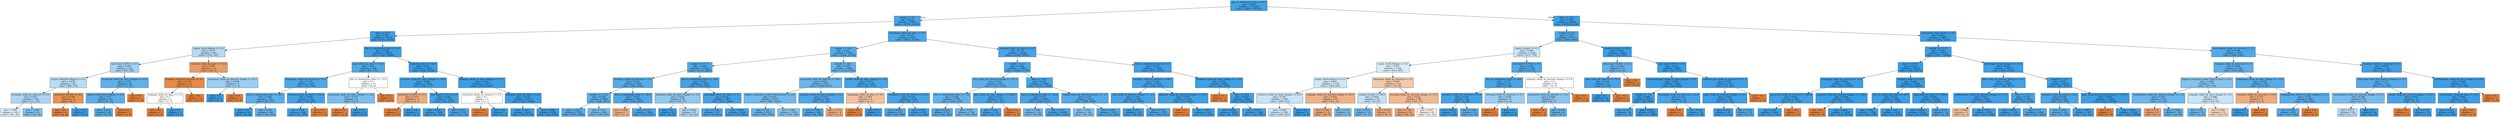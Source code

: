 digraph Tree {
node [shape=box, style="filled", color="black"] ;
0 [label="due_vs_submission_date <= 0.5\ngini = 0.083\nsamples = 153943\nvalue = [6670, 147273]", fillcolor="#399de5f3"] ;
1 [label="weight <= 1.5\ngini = 0.126\nsamples = 70923\nvalue = [4778, 66145]", fillcolor="#399de5ed"] ;
0 -> 1 [labeldistance=2.5, labelangle=45, headlabel="True"] ;
2 [label="date <= 33.0\ngini = 0.037\nsamples = 19112\nvalue = [363, 18749]", fillcolor="#399de5fa"] ;
1 -> 2 ;
3 [label="region_South Region <= 0.5\ngini = 0.474\nsamples = 262\nvalue = [101, 161]", fillcolor="#399de55f"] ;
2 -> 3 ;
4 [label="imd_band_0-10% <= 0.5\ngini = 0.458\nsamples = 245\nvalue = [87, 158]", fillcolor="#399de573"] ;
3 -> 4 ;
5 [label="region_Yorkshire Region <= 0.5\ngini = 0.478\nsamples = 203\nvalue = [80, 123]", fillcolor="#399de559"] ;
4 -> 5 ;
6 [label="forumng_clicks_by_interval <= 0.5\ngini = 0.467\nsamples = 194\nvalue = [72, 122]", fillcolor="#399de569"] ;
5 -> 6 ;
7 [label="gini = 0.496\nsamples = 103\nvalue = [47, 56]", fillcolor="#399de529"] ;
6 -> 7 ;
8 [label="gini = 0.399\nsamples = 91\nvalue = [25, 66]", fillcolor="#399de59e"] ;
6 -> 8 ;
9 [label="imd_band_40-50% <= 0.5\ngini = 0.198\nsamples = 9\nvalue = [8, 1]", fillcolor="#e58139df"] ;
5 -> 9 ;
10 [label="gini = 0.0\nsamples = 8\nvalue = [8, 0]", fillcolor="#e58139ff"] ;
9 -> 10 ;
11 [label="gini = 0.0\nsamples = 1\nvalue = [0, 1]", fillcolor="#399de5ff"] ;
9 -> 11 ;
12 [label="oucontent_clicks_by_days_change <= 92.0\ngini = 0.278\nsamples = 42\nvalue = [7, 35]", fillcolor="#399de5cc"] ;
4 -> 12 ;
13 [label="region_South West Region <= 0.5\ngini = 0.25\nsamples = 41\nvalue = [6, 35]", fillcolor="#399de5d3"] ;
12 -> 13 ;
14 [label="gini = 0.219\nsamples = 40\nvalue = [5, 35]", fillcolor="#399de5db"] ;
13 -> 14 ;
15 [label="gini = 0.0\nsamples = 1\nvalue = [1, 0]", fillcolor="#e58139ff"] ;
13 -> 15 ;
16 [label="gini = 0.0\nsamples = 1\nvalue = [1, 0]", fillcolor="#e58139ff"] ;
12 -> 16 ;
17 [label="resource_clicks_by_days <= 13.0\ngini = 0.291\nsamples = 17\nvalue = [14, 3]", fillcolor="#e58139c8"] ;
3 -> 17 ;
18 [label="resource_clicks_by_interval <= 2.5\ngini = 0.133\nsamples = 14\nvalue = [13, 1]", fillcolor="#e58139eb"] ;
17 -> 18 ;
19 [label="subpage_clicks_by_days <= 2.5\ngini = 0.5\nsamples = 2\nvalue = [1, 1]", fillcolor="#e5813900"] ;
18 -> 19 ;
20 [label="gini = 0.0\nsamples = 1\nvalue = [1, 0]", fillcolor="#e58139ff"] ;
19 -> 20 ;
21 [label="gini = 0.0\nsamples = 1\nvalue = [0, 1]", fillcolor="#399de5ff"] ;
19 -> 21 ;
22 [label="gini = 0.0\nsamples = 12\nvalue = [12, 0]", fillcolor="#e58139ff"] ;
18 -> 22 ;
23 [label="oucontent_clicks_by_interval_change <= 47.5\ngini = 0.444\nsamples = 3\nvalue = [1, 2]", fillcolor="#399de57f"] ;
17 -> 23 ;
24 [label="gini = 0.0\nsamples = 2\nvalue = [0, 2]", fillcolor="#399de5ff"] ;
23 -> 24 ;
25 [label="gini = 0.0\nsamples = 1\nvalue = [1, 0]", fillcolor="#e58139ff"] ;
23 -> 25 ;
26 [label="due_vs_submission_date <= -6.5\ngini = 0.027\nsamples = 18850\nvalue = [262, 18588]", fillcolor="#399de5fb"] ;
2 -> 26 ;
27 [label="quiz_clicks_by_days <= 41.0\ngini = 0.19\nsamples = 638\nvalue = [68, 570]", fillcolor="#399de5e1"] ;
26 -> 27 ;
28 [label="homepage_clicks_by_interval <= 10.5\ngini = 0.178\nsamples = 626\nvalue = [62, 564]", fillcolor="#399de5e3"] ;
27 -> 28 ;
29 [label="due_vs_submission_date <= -85.5\ngini = 0.246\nsamples = 321\nvalue = [46, 275]", fillcolor="#399de5d4"] ;
28 -> 29 ;
30 [label="gini = 0.0\nsamples = 56\nvalue = [0, 56]", fillcolor="#399de5ff"] ;
29 -> 30 ;
31 [label="gini = 0.287\nsamples = 265\nvalue = [46, 219]", fillcolor="#399de5c9"] ;
29 -> 31 ;
32 [label="forumng_clicks_by_days <= 81.0\ngini = 0.099\nsamples = 305\nvalue = [16, 289]", fillcolor="#399de5f1"] ;
28 -> 32 ;
33 [label="gini = 0.094\nsamples = 304\nvalue = [15, 289]", fillcolor="#399de5f2"] ;
32 -> 33 ;
34 [label="gini = 0.0\nsamples = 1\nvalue = [1, 0]", fillcolor="#e58139ff"] ;
32 -> 34 ;
35 [label="due_vs_submission_date <= -12.0\ngini = 0.5\nsamples = 12\nvalue = [6, 6]", fillcolor="#e5813900"] ;
27 -> 35 ;
36 [label="homepage_clicks_by_days_change <= -2.0\ngini = 0.375\nsamples = 8\nvalue = [2, 6]", fillcolor="#399de5aa"] ;
35 -> 36 ;
37 [label="gini = 0.0\nsamples = 2\nvalue = [2, 0]", fillcolor="#e58139ff"] ;
36 -> 37 ;
38 [label="gini = 0.0\nsamples = 6\nvalue = [0, 6]", fillcolor="#399de5ff"] ;
36 -> 38 ;
39 [label="gini = 0.0\nsamples = 4\nvalue = [4, 0]", fillcolor="#e58139ff"] ;
35 -> 39 ;
40 [label="studied_credits <= 52.5\ngini = 0.021\nsamples = 18212\nvalue = [194, 18018]", fillcolor="#399de5fc"] ;
26 -> 40 ;
41 [label="resource_clicks_by_days_change <= -20.0\ngini = 0.068\nsamples = 1635\nvalue = [58, 1577]", fillcolor="#399de5f6"] ;
40 -> 41 ;
42 [label="imd_band_30-40% <= 0.5\ngini = 0.375\nsamples = 4\nvalue = [3, 1]", fillcolor="#e58139aa"] ;
41 -> 42 ;
43 [label="gini = 0.0\nsamples = 3\nvalue = [3, 0]", fillcolor="#e58139ff"] ;
42 -> 43 ;
44 [label="gini = 0.0\nsamples = 1\nvalue = [0, 1]", fillcolor="#399de5ff"] ;
42 -> 44 ;
45 [label="imd_band_0-10% <= 0.5\ngini = 0.065\nsamples = 1631\nvalue = [55, 1576]", fillcolor="#399de5f6"] ;
41 -> 45 ;
46 [label="gini = 0.054\nsamples = 1440\nvalue = [40, 1400]", fillcolor="#399de5f8"] ;
45 -> 46 ;
47 [label="gini = 0.145\nsamples = 191\nvalue = [15, 176]", fillcolor="#399de5e9"] ;
45 -> 47 ;
48 [label="glossary_clicks_by_days_change <= -11.5\ngini = 0.016\nsamples = 16577\nvalue = [136, 16441]", fillcolor="#399de5fd"] ;
40 -> 48 ;
49 [label="oucontent_clicks_by_interval <= 2.5\ngini = 0.5\nsamples = 2\nvalue = [1, 1]", fillcolor="#e5813900"] ;
48 -> 49 ;
50 [label="gini = 0.0\nsamples = 1\nvalue = [1, 0]", fillcolor="#e58139ff"] ;
49 -> 50 ;
51 [label="gini = 0.0\nsamples = 1\nvalue = [0, 1]", fillcolor="#399de5ff"] ;
49 -> 51 ;
52 [label="forumng_clicks_by_days <= 6.5\ngini = 0.016\nsamples = 16575\nvalue = [135, 16440]", fillcolor="#399de5fd"] ;
48 -> 52 ;
53 [label="gini = 0.025\nsamples = 8233\nvalue = [103, 8130]", fillcolor="#399de5fc"] ;
52 -> 53 ;
54 [label="gini = 0.008\nsamples = 8342\nvalue = [32, 8310]", fillcolor="#399de5fe"] ;
52 -> 54 ;
55 [label="homepage_clicks_by_days <= 9.5\ngini = 0.156\nsamples = 51811\nvalue = [4415, 47396]", fillcolor="#399de5e7"] ;
1 -> 55 ;
56 [label="weight <= 19.0\ngini = 0.227\nsamples = 17645\nvalue = [2306, 15339]", fillcolor="#399de5d9"] ;
55 -> 56 ;
57 [label="weight <= 17.75\ngini = 0.188\nsamples = 11165\nvalue = [1172, 9993]", fillcolor="#399de5e1"] ;
56 -> 57 ;
58 [label="forumng_clicks_by_interval <= 3.5\ngini = 0.224\nsamples = 7266\nvalue = [936, 6330]", fillcolor="#399de5d9"] ;
57 -> 58 ;
59 [label="weight <= 11.25\ngini = 0.258\nsamples = 4569\nvalue = [696, 3873]", fillcolor="#399de5d1"] ;
58 -> 59 ;
60 [label="gini = 0.233\nsamples = 3701\nvalue = [497, 3204]", fillcolor="#399de5d7"] ;
59 -> 60 ;
61 [label="gini = 0.353\nsamples = 868\nvalue = [199, 669]", fillcolor="#399de5b3"] ;
59 -> 61 ;
62 [label="due_vs_submission_date <= -38.5\ngini = 0.162\nsamples = 2697\nvalue = [240, 2457]", fillcolor="#399de5e6"] ;
58 -> 62 ;
63 [label="gini = 0.408\nsamples = 7\nvalue = [5, 2]", fillcolor="#e5813999"] ;
62 -> 63 ;
64 [label="gini = 0.159\nsamples = 2690\nvalue = [235, 2455]", fillcolor="#399de5e7"] ;
62 -> 64 ;
65 [label="due_vs_submission_date <= -29.5\ngini = 0.114\nsamples = 3899\nvalue = [236, 3663]", fillcolor="#399de5ef"] ;
57 -> 65 ;
66 [label="forumng_clicks_by_days_change <= -7.0\ngini = 0.424\nsamples = 82\nvalue = [25, 57]", fillcolor="#399de58f"] ;
65 -> 66 ;
67 [label="gini = 0.0\nsamples = 15\nvalue = [0, 15]", fillcolor="#399de5ff"] ;
66 -> 67 ;
68 [label="gini = 0.468\nsamples = 67\nvalue = [25, 42]", fillcolor="#399de567"] ;
66 -> 68 ;
69 [label="homepage_clicks_by_days <= 1.5\ngini = 0.104\nsamples = 3817\nvalue = [211, 3606]", fillcolor="#399de5f0"] ;
65 -> 69 ;
70 [label="gini = 0.158\nsamples = 877\nvalue = [76, 801]", fillcolor="#399de5e7"] ;
69 -> 70 ;
71 [label="gini = 0.088\nsamples = 2940\nvalue = [135, 2805]", fillcolor="#399de5f3"] ;
69 -> 71 ;
72 [label="weight <= 26.5\ngini = 0.289\nsamples = 6480\nvalue = [1134, 5346]", fillcolor="#399de5c9"] ;
56 -> 72 ;
73 [label="oucontent_clicks_by_interval <= 86.5\ngini = 0.326\nsamples = 5121\nvalue = [1048, 4073]", fillcolor="#399de5bd"] ;
72 -> 73 ;
74 [label="highest_education_Lower Than A Level <= 0.5\ngini = 0.343\nsamples = 4517\nvalue = [991, 3526]", fillcolor="#399de5b7"] ;
73 -> 74 ;
75 [label="gini = 0.311\nsamples = 3167\nvalue = [609, 2558]", fillcolor="#399de5c2"] ;
74 -> 75 ;
76 [label="gini = 0.406\nsamples = 1350\nvalue = [382, 968]", fillcolor="#399de59a"] ;
74 -> 76 ;
77 [label="dataplus_clicks_by_days_change <= 3.5\ngini = 0.171\nsamples = 604\nvalue = [57, 547]", fillcolor="#399de5e4"] ;
73 -> 77 ;
78 [label="gini = 0.164\nsamples = 600\nvalue = [54, 546]", fillcolor="#399de5e6"] ;
77 -> 78 ;
79 [label="gini = 0.375\nsamples = 4\nvalue = [3, 1]", fillcolor="#e58139aa"] ;
77 -> 79 ;
80 [label="ouwiki_clicks_by_days_change <= -5.5\ngini = 0.119\nsamples = 1359\nvalue = [86, 1273]", fillcolor="#399de5ee"] ;
72 -> 80 ;
81 [label="homepage_clicks_by_days <= 8.5\ngini = 0.444\nsamples = 3\nvalue = [2, 1]", fillcolor="#e581397f"] ;
80 -> 81 ;
82 [label="gini = 0.0\nsamples = 2\nvalue = [2, 0]", fillcolor="#e58139ff"] ;
81 -> 82 ;
83 [label="gini = 0.0\nsamples = 1\nvalue = [0, 1]", fillcolor="#399de5ff"] ;
81 -> 83 ;
84 [label="oucontent_clicks_by_interval <= 19.5\ngini = 0.116\nsamples = 1356\nvalue = [84, 1272]", fillcolor="#399de5ee"] ;
80 -> 84 ;
85 [label="gini = 0.187\nsamples = 411\nvalue = [43, 368]", fillcolor="#399de5e1"] ;
84 -> 85 ;
86 [label="gini = 0.083\nsamples = 945\nvalue = [41, 904]", fillcolor="#399de5f3"] ;
84 -> 86 ;
87 [label="forumng_clicks_by_days <= 16.5\ngini = 0.116\nsamples = 34166\nvalue = [2109, 32057]", fillcolor="#399de5ee"] ;
55 -> 87 ;
88 [label="weight <= 2.5\ngini = 0.146\nsamples = 18874\nvalue = [1500, 17374]", fillcolor="#399de5e9"] ;
87 -> 88 ;
89 [label="quiz_clicks_by_interval_change <= 173.5\ngini = 0.257\nsamples = 1831\nvalue = [277, 1554]", fillcolor="#399de5d2"] ;
88 -> 89 ;
90 [label="due_vs_submission_date <= -2.5\ngini = 0.284\nsamples = 1495\nvalue = [256, 1239]", fillcolor="#399de5ca"] ;
89 -> 90 ;
91 [label="gini = 0.219\nsamples = 727\nvalue = [91, 636]", fillcolor="#399de5db"] ;
90 -> 91 ;
92 [label="gini = 0.337\nsamples = 768\nvalue = [165, 603]", fillcolor="#399de5b9"] ;
90 -> 92 ;
93 [label="quiz_clicks_by_days_change <= 1381.5\ngini = 0.117\nsamples = 336\nvalue = [21, 315]", fillcolor="#399de5ee"] ;
89 -> 93 ;
94 [label="gini = 0.112\nsamples = 335\nvalue = [20, 315]", fillcolor="#399de5ef"] ;
93 -> 94 ;
95 [label="gini = 0.0\nsamples = 1\nvalue = [1, 0]", fillcolor="#e58139ff"] ;
93 -> 95 ;
96 [label="date <= 194.5\ngini = 0.133\nsamples = 17043\nvalue = [1223, 15820]", fillcolor="#399de5eb"] ;
88 -> 96 ;
97 [label="due_vs_submission_date <= -20.5\ngini = 0.12\nsamples = 14670\nvalue = [939, 13731]", fillcolor="#399de5ee"] ;
96 -> 97 ;
98 [label="gini = 0.359\nsamples = 128\nvalue = [30, 98]", fillcolor="#399de5b1"] ;
97 -> 98 ;
99 [label="gini = 0.117\nsamples = 14542\nvalue = [909, 13633]", fillcolor="#399de5ee"] ;
97 -> 99 ;
100 [label="ouwiki_clicks_by_interval_change <= -3.5\ngini = 0.211\nsamples = 2373\nvalue = [284, 2089]", fillcolor="#399de5dc"] ;
96 -> 100 ;
101 [label="gini = 0.398\nsamples = 248\nvalue = [68, 180]", fillcolor="#399de59f"] ;
100 -> 101 ;
102 [label="gini = 0.183\nsamples = 2125\nvalue = [216, 1909]", fillcolor="#399de5e2"] ;
100 -> 102 ;
103 [label="due_vs_submission_date <= -0.5\ngini = 0.076\nsamples = 15292\nvalue = [609, 14683]", fillcolor="#399de5f4"] ;
87 -> 103 ;
104 [label="forumng_clicks_by_interval <= 80.5\ngini = 0.103\nsamples = 6670\nvalue = [365, 6305]", fillcolor="#399de5f0"] ;
103 -> 104 ;
105 [label="quiz_clicks_by_interval_change <= -1.5\ngini = 0.128\nsamples = 4232\nvalue = [292, 3940]", fillcolor="#399de5ec"] ;
104 -> 105 ;
106 [label="gini = 0.057\nsamples = 953\nvalue = [28, 925]", fillcolor="#399de5f7"] ;
105 -> 106 ;
107 [label="gini = 0.148\nsamples = 3279\nvalue = [264, 3015]", fillcolor="#399de5e9"] ;
105 -> 107 ;
108 [label="glossary_clicks_by_interval_change <= -24.5\ngini = 0.058\nsamples = 2438\nvalue = [73, 2365]", fillcolor="#399de5f7"] ;
104 -> 108 ;
109 [label="gini = 0.0\nsamples = 1\nvalue = [1, 0]", fillcolor="#e58139ff"] ;
108 -> 109 ;
110 [label="gini = 0.057\nsamples = 2437\nvalue = [72, 2365]", fillcolor="#399de5f7"] ;
108 -> 110 ;
111 [label="dualpane_clicks_by_days_change <= -23.0\ngini = 0.055\nsamples = 8622\nvalue = [244, 8378]", fillcolor="#399de5f8"] ;
103 -> 111 ;
112 [label="gini = 0.0\nsamples = 2\nvalue = [2, 0]", fillcolor="#e58139ff"] ;
111 -> 112 ;
113 [label="date <= 84.5\ngini = 0.055\nsamples = 8620\nvalue = [242, 8378]", fillcolor="#399de5f8"] ;
111 -> 113 ;
114 [label="gini = 0.034\nsamples = 4632\nvalue = [81, 4551]", fillcolor="#399de5fa"] ;
113 -> 114 ;
115 [label="gini = 0.077\nsamples = 3988\nvalue = [161, 3827]", fillcolor="#399de5f4"] ;
113 -> 115 ;
116 [label="date <= 19.5\ngini = 0.045\nsamples = 83020\nvalue = [1892, 81128]", fillcolor="#399de5f9"] ;
0 -> 116 [labeldistance=2.5, labelangle=-45, headlabel="False"] ;
117 [label="weight <= 1.0\ngini = 0.177\nsamples = 6173\nvalue = [606, 5567]", fillcolor="#399de5e3"] ;
116 -> 117 ;
118 [label="region_Ireland <= 0.5\ngini = 0.488\nsamples = 1349\nvalue = [571, 778]", fillcolor="#399de544"] ;
117 -> 118 ;
119 [label="region_South Region <= 0.5\ngini = 0.495\nsamples = 1244\nvalue = [559, 685]", fillcolor="#399de52f"] ;
118 -> 119 ;
120 [label="region_North Region <= 0.5\ngini = 0.491\nsamples = 1134\nvalue = [489, 645]", fillcolor="#399de53e"] ;
119 -> 120 ;
121 [label="resource_clicks_by_days_change <= 42.5\ngini = 0.487\nsamples = 1091\nvalue = [458, 633]", fillcolor="#399de546"] ;
120 -> 121 ;
122 [label="gini = 0.488\nsamples = 1083\nvalue = [458, 625]", fillcolor="#399de544"] ;
121 -> 122 ;
123 [label="gini = 0.0\nsamples = 8\nvalue = [0, 8]", fillcolor="#399de5ff"] ;
121 -> 123 ;
124 [label="subpage_clicks_by_interval_change <= 22.0\ngini = 0.402\nsamples = 43\nvalue = [31, 12]", fillcolor="#e581399c"] ;
120 -> 124 ;
125 [label="gini = 0.355\nsamples = 39\nvalue = [30, 9]", fillcolor="#e58139b3"] ;
124 -> 125 ;
126 [label="gini = 0.375\nsamples = 4\nvalue = [1, 3]", fillcolor="#399de5aa"] ;
124 -> 126 ;
127 [label="oucontent_clicks_by_interval <= 4.5\ngini = 0.463\nsamples = 110\nvalue = [70, 40]", fillcolor="#e581396d"] ;
119 -> 127 ;
128 [label="studied_credits <= 90.0\ngini = 0.483\nsamples = 22\nvalue = [9, 13]", fillcolor="#399de54e"] ;
127 -> 128 ;
129 [label="gini = 0.337\nsamples = 14\nvalue = [3, 11]", fillcolor="#399de5b9"] ;
128 -> 129 ;
130 [label="gini = 0.375\nsamples = 8\nvalue = [6, 2]", fillcolor="#e58139aa"] ;
128 -> 130 ;
131 [label="forumng_clicks_by_interval_change <= 17.5\ngini = 0.425\nsamples = 88\nvalue = [61, 27]", fillcolor="#e581398e"] ;
127 -> 131 ;
132 [label="gini = 0.358\nsamples = 60\nvalue = [46, 14]", fillcolor="#e58139b1"] ;
131 -> 132 ;
133 [label="gini = 0.497\nsamples = 28\nvalue = [15, 13]", fillcolor="#e5813922"] ;
131 -> 133 ;
134 [label="imd_band_60-70% <= 0.5\ngini = 0.202\nsamples = 105\nvalue = [12, 93]", fillcolor="#399de5de"] ;
118 -> 134 ;
135 [label="due_vs_submission_date <= 14.5\ngini = 0.137\nsamples = 95\nvalue = [7, 88]", fillcolor="#399de5eb"] ;
134 -> 135 ;
136 [label="resource_clicks_by_interval <= 12.5\ngini = 0.106\nsamples = 89\nvalue = [5, 84]", fillcolor="#399de5f0"] ;
135 -> 136 ;
137 [label="gini = 0.056\nsamples = 70\nvalue = [2, 68]", fillcolor="#399de5f8"] ;
136 -> 137 ;
138 [label="gini = 0.266\nsamples = 19\nvalue = [3, 16]", fillcolor="#399de5cf"] ;
136 -> 138 ;
139 [label="forumng_clicks_by_interval <= 2.5\ngini = 0.444\nsamples = 6\nvalue = [2, 4]", fillcolor="#399de57f"] ;
135 -> 139 ;
140 [label="gini = 0.0\nsamples = 2\nvalue = [2, 0]", fillcolor="#e58139ff"] ;
139 -> 140 ;
141 [label="gini = 0.0\nsamples = 4\nvalue = [0, 4]", fillcolor="#399de5ff"] ;
139 -> 141 ;
142 [label="subpage_clicks_by_interval_change <= 6.0\ngini = 0.5\nsamples = 10\nvalue = [5, 5]", fillcolor="#e5813900"] ;
134 -> 142 ;
143 [label="oucontent_clicks_by_interval <= 13.5\ngini = 0.408\nsamples = 7\nvalue = [2, 5]", fillcolor="#399de599"] ;
142 -> 143 ;
144 [label="gini = 0.0\nsamples = 1\nvalue = [1, 0]", fillcolor="#e58139ff"] ;
143 -> 144 ;
145 [label="gini = 0.278\nsamples = 6\nvalue = [1, 5]", fillcolor="#399de5cc"] ;
143 -> 145 ;
146 [label="gini = 0.0\nsamples = 3\nvalue = [3, 0]", fillcolor="#e58139ff"] ;
142 -> 146 ;
147 [label="studied_credits <= 45.0\ngini = 0.014\nsamples = 4824\nvalue = [35, 4789]", fillcolor="#399de5fd"] ;
117 -> 147 ;
148 [label="imd_band_10-20% <= 0.5\ngini = 0.291\nsamples = 17\nvalue = [3, 14]", fillcolor="#399de5c8"] ;
147 -> 148 ;
149 [label="quiz_clicks_by_interval <= 70.5\ngini = 0.124\nsamples = 15\nvalue = [1, 14]", fillcolor="#399de5ed"] ;
148 -> 149 ;
150 [label="gini = 0.0\nsamples = 14\nvalue = [0, 14]", fillcolor="#399de5ff"] ;
149 -> 150 ;
151 [label="gini = 0.0\nsamples = 1\nvalue = [1, 0]", fillcolor="#e58139ff"] ;
149 -> 151 ;
152 [label="gini = 0.0\nsamples = 2\nvalue = [2, 0]", fillcolor="#e58139ff"] ;
148 -> 152 ;
153 [label="imd_band_0-10% <= 0.5\ngini = 0.013\nsamples = 4807\nvalue = [32, 4775]", fillcolor="#399de5fd"] ;
147 -> 153 ;
154 [label="sharedsubpage_clicks_by_days_change <= 0.5\ngini = 0.009\nsamples = 4354\nvalue = [20, 4334]", fillcolor="#399de5fe"] ;
153 -> 154 ;
155 [label="weight <= 3.5\ngini = 0.008\nsamples = 4323\nvalue = [18, 4305]", fillcolor="#399de5fe"] ;
154 -> 155 ;
156 [label="gini = 0.117\nsamples = 16\nvalue = [1, 15]", fillcolor="#399de5ee"] ;
155 -> 156 ;
157 [label="gini = 0.008\nsamples = 4307\nvalue = [17, 4290]", fillcolor="#399de5fe"] ;
155 -> 157 ;
158 [label="homepage_clicks_by_interval <= 21.0\ngini = 0.121\nsamples = 31\nvalue = [2, 29]", fillcolor="#399de5ed"] ;
154 -> 158 ;
159 [label="gini = 0.0\nsamples = 1\nvalue = [1, 0]", fillcolor="#e58139ff"] ;
158 -> 159 ;
160 [label="gini = 0.064\nsamples = 30\nvalue = [1, 29]", fillcolor="#399de5f6"] ;
158 -> 160 ;
161 [label="ouelluminate_clicks_by_interval <= 21.5\ngini = 0.052\nsamples = 453\nvalue = [12, 441]", fillcolor="#399de5f8"] ;
153 -> 161 ;
162 [label="page_clicks_by_interval_change <= 4.5\ngini = 0.047\nsamples = 452\nvalue = [11, 441]", fillcolor="#399de5f9"] ;
161 -> 162 ;
163 [label="gini = 0.033\nsamples = 417\nvalue = [7, 410]", fillcolor="#399de5fb"] ;
162 -> 163 ;
164 [label="gini = 0.202\nsamples = 35\nvalue = [4, 31]", fillcolor="#399de5de"] ;
162 -> 164 ;
165 [label="gini = 0.0\nsamples = 1\nvalue = [1, 0]", fillcolor="#e58139ff"] ;
161 -> 165 ;
166 [label="assessment_type_Exam <= 0.5\ngini = 0.033\nsamples = 76847\nvalue = [1286, 75561]", fillcolor="#399de5fb"] ;
116 -> 166 ;
167 [label="weight <= 13.75\ngini = 0.028\nsamples = 74971\nvalue = [1077, 73894]", fillcolor="#399de5fb"] ;
166 -> 167 ;
168 [label="date <= 183.5\ngini = 0.015\nsamples = 49052\nvalue = [382, 48670]", fillcolor="#399de5fd"] ;
167 -> 168 ;
169 [label="homepage_clicks_by_interval <= 13.5\ngini = 0.029\nsamples = 16504\nvalue = [242, 16262]", fillcolor="#399de5fb"] ;
168 -> 169 ;
170 [label="oucontent_clicks_by_interval <= 243.0\ngini = 0.061\nsamples = 3867\nvalue = [121, 3746]", fillcolor="#399de5f7"] ;
169 -> 170 ;
171 [label="gini = 0.06\nsamples = 3866\nvalue = [120, 3746]", fillcolor="#399de5f7"] ;
170 -> 171 ;
172 [label="gini = 0.0\nsamples = 1\nvalue = [1, 0]", fillcolor="#e58139ff"] ;
170 -> 172 ;
173 [label="resource_clicks_by_interval_change <= -163.0\ngini = 0.019\nsamples = 12637\nvalue = [121, 12516]", fillcolor="#399de5fd"] ;
169 -> 173 ;
174 [label="gini = 0.0\nsamples = 1\nvalue = [1, 0]", fillcolor="#e58139ff"] ;
173 -> 174 ;
175 [label="gini = 0.019\nsamples = 12636\nvalue = [120, 12516]", fillcolor="#399de5fd"] ;
173 -> 175 ;
176 [label="studied_credits <= 52.5\ngini = 0.009\nsamples = 32548\nvalue = [140, 32408]", fillcolor="#399de5fe"] ;
168 -> 176 ;
177 [label="due_vs_submission_date <= 28.5\ngini = 0.022\nsamples = 7282\nvalue = [82, 7200]", fillcolor="#399de5fc"] ;
176 -> 177 ;
178 [label="gini = 0.042\nsamples = 2768\nvalue = [60, 2708]", fillcolor="#399de5f9"] ;
177 -> 178 ;
179 [label="gini = 0.01\nsamples = 4514\nvalue = [22, 4492]", fillcolor="#399de5fe"] ;
177 -> 179 ;
180 [label="quiz_clicks_by_days <= 1784.5\ngini = 0.005\nsamples = 25266\nvalue = [58, 25208]", fillcolor="#399de5fe"] ;
176 -> 180 ;
181 [label="gini = 0.004\nsamples = 25241\nvalue = [56, 25185]", fillcolor="#399de5fe"] ;
180 -> 181 ;
182 [label="gini = 0.147\nsamples = 25\nvalue = [2, 23]", fillcolor="#399de5e9"] ;
180 -> 182 ;
183 [label="homepage_clicks_by_days <= 11.5\ngini = 0.052\nsamples = 25919\nvalue = [695, 25224]", fillcolor="#399de5f8"] ;
167 -> 183 ;
184 [label="quiz_clicks_by_interval_change <= -0.5\ngini = 0.091\nsamples = 9069\nvalue = [432, 8637]", fillcolor="#399de5f2"] ;
183 -> 184 ;
185 [label="ouelluminate_clicks_by_interval_change <= -17.5\ngini = 0.052\nsamples = 4194\nvalue = [113, 4081]", fillcolor="#399de5f8"] ;
184 -> 185 ;
186 [label="gini = 0.444\nsamples = 3\nvalue = [2, 1]", fillcolor="#e581397f"] ;
185 -> 186 ;
187 [label="gini = 0.052\nsamples = 4191\nvalue = [111, 4080]", fillcolor="#399de5f8"] ;
185 -> 187 ;
188 [label="date <= 113.5\ngini = 0.122\nsamples = 4875\nvalue = [319, 4556]", fillcolor="#399de5ed"] ;
184 -> 188 ;
189 [label="gini = 0.059\nsamples = 2191\nvalue = [67, 2124]", fillcolor="#399de5f7"] ;
188 -> 189 ;
190 [label="gini = 0.17\nsamples = 2684\nvalue = [252, 2432]", fillcolor="#399de5e5"] ;
188 -> 190 ;
191 [label="weight <= 15.5\ngini = 0.031\nsamples = 16850\nvalue = [263, 16587]", fillcolor="#399de5fb"] ;
183 -> 191 ;
192 [label="forumng_clicks_by_days <= 14.5\ngini = 0.148\nsamples = 586\nvalue = [47, 539]", fillcolor="#399de5e9"] ;
191 -> 192 ;
193 [label="gini = 0.243\nsamples = 219\nvalue = [31, 188]", fillcolor="#399de5d5"] ;
192 -> 193 ;
194 [label="gini = 0.083\nsamples = 367\nvalue = [16, 351]", fillcolor="#399de5f3"] ;
192 -> 194 ;
195 [label="quiz_clicks_by_interval_change <= -1791.5\ngini = 0.026\nsamples = 16264\nvalue = [216, 16048]", fillcolor="#399de5fc"] ;
191 -> 195 ;
196 [label="gini = 0.0\nsamples = 1\nvalue = [1, 0]", fillcolor="#e58139ff"] ;
195 -> 196 ;
197 [label="gini = 0.026\nsamples = 16263\nvalue = [215, 16048]", fillcolor="#399de5fc"] ;
195 -> 197 ;
198 [label="externalquiz_clicks_by_interval <= 1.5\ngini = 0.198\nsamples = 1876\nvalue = [209, 1667]", fillcolor="#399de5df"] ;
166 -> 198 ;
199 [label="subpage_clicks_by_interval <= 1.5\ngini = 0.264\nsamples = 1144\nvalue = [179, 965]", fillcolor="#399de5d0"] ;
198 -> 199 ;
200 [label="highest_education_Lower Than A Level <= 0.5\ngini = 0.399\nsamples = 171\nvalue = [47, 124]", fillcolor="#399de59e"] ;
199 -> 200 ;
201 [label="externalquiz_clicks_by_interval_change <= -2.5\ngini = 0.322\nsamples = 114\nvalue = [23, 91]", fillcolor="#399de5bf"] ;
200 -> 201 ;
202 [label="gini = 0.32\nsamples = 5\nvalue = [4, 1]", fillcolor="#e58139bf"] ;
201 -> 202 ;
203 [label="gini = 0.288\nsamples = 109\nvalue = [19, 90]", fillcolor="#399de5c9"] ;
201 -> 203 ;
204 [label="subpage_clicks_by_days_change <= -5.5\ngini = 0.488\nsamples = 57\nvalue = [24, 33]", fillcolor="#399de546"] ;
200 -> 204 ;
205 [label="gini = 0.32\nsamples = 25\nvalue = [5, 20]", fillcolor="#399de5bf"] ;
204 -> 205 ;
206 [label="gini = 0.482\nsamples = 32\nvalue = [19, 13]", fillcolor="#e5813951"] ;
204 -> 206 ;
207 [label="homepage_clicks_by_days_change <= -78.0\ngini = 0.235\nsamples = 973\nvalue = [132, 841]", fillcolor="#399de5d7"] ;
199 -> 207 ;
208 [label="resource_clicks_by_interval <= 15.0\ngini = 0.375\nsamples = 4\nvalue = [3, 1]", fillcolor="#e58139aa"] ;
207 -> 208 ;
209 [label="gini = 0.0\nsamples = 1\nvalue = [0, 1]", fillcolor="#399de5ff"] ;
208 -> 209 ;
210 [label="gini = 0.0\nsamples = 3\nvalue = [3, 0]", fillcolor="#e58139ff"] ;
208 -> 210 ;
211 [label="ouelluminate_clicks_by_days_change <= 1.5\ngini = 0.231\nsamples = 969\nvalue = [129, 840]", fillcolor="#399de5d8"] ;
207 -> 211 ;
212 [label="gini = 0.228\nsamples = 967\nvalue = [127, 840]", fillcolor="#399de5d8"] ;
211 -> 212 ;
213 [label="gini = 0.0\nsamples = 2\nvalue = [2, 0]", fillcolor="#e58139ff"] ;
211 -> 213 ;
214 [label="resource_clicks_by_interval <= 4.5\ngini = 0.079\nsamples = 732\nvalue = [30, 702]", fillcolor="#399de5f4"] ;
198 -> 214 ;
215 [label="homepage_clicks_by_interval_change <= -3.5\ngini = 0.217\nsamples = 121\nvalue = [15, 106]", fillcolor="#399de5db"] ;
214 -> 215 ;
216 [label="externalquiz_clicks_by_interval_change <= 5.5\ngini = 0.364\nsamples = 46\nvalue = [11, 35]", fillcolor="#399de5af"] ;
215 -> 216 ;
217 [label="gini = 0.477\nsamples = 28\nvalue = [11, 17]", fillcolor="#399de55a"] ;
216 -> 217 ;
218 [label="gini = 0.0\nsamples = 18\nvalue = [0, 18]", fillcolor="#399de5ff"] ;
216 -> 218 ;
219 [label="ouwiki_clicks_by_interval_change <= -21.5\ngini = 0.101\nsamples = 75\nvalue = [4, 71]", fillcolor="#399de5f1"] ;
215 -> 219 ;
220 [label="gini = 0.0\nsamples = 1\nvalue = [1, 0]", fillcolor="#e58139ff"] ;
219 -> 220 ;
221 [label="gini = 0.078\nsamples = 74\nvalue = [3, 71]", fillcolor="#399de5f4"] ;
219 -> 221 ;
222 [label="oucollaborate_clicks_by_days_change <= 18.0\ngini = 0.048\nsamples = 611\nvalue = [15, 596]", fillcolor="#399de5f9"] ;
214 -> 222 ;
223 [label="externalquiz_clicks_by_days <= 12.0\ngini = 0.045\nsamples = 610\nvalue = [14, 596]", fillcolor="#399de5f9"] ;
222 -> 223 ;
224 [label="gini = 0.042\nsamples = 609\nvalue = [13, 596]", fillcolor="#399de5f9"] ;
223 -> 224 ;
225 [label="gini = 0.0\nsamples = 1\nvalue = [1, 0]", fillcolor="#e58139ff"] ;
223 -> 225 ;
226 [label="gini = 0.0\nsamples = 1\nvalue = [1, 0]", fillcolor="#e58139ff"] ;
222 -> 226 ;
}